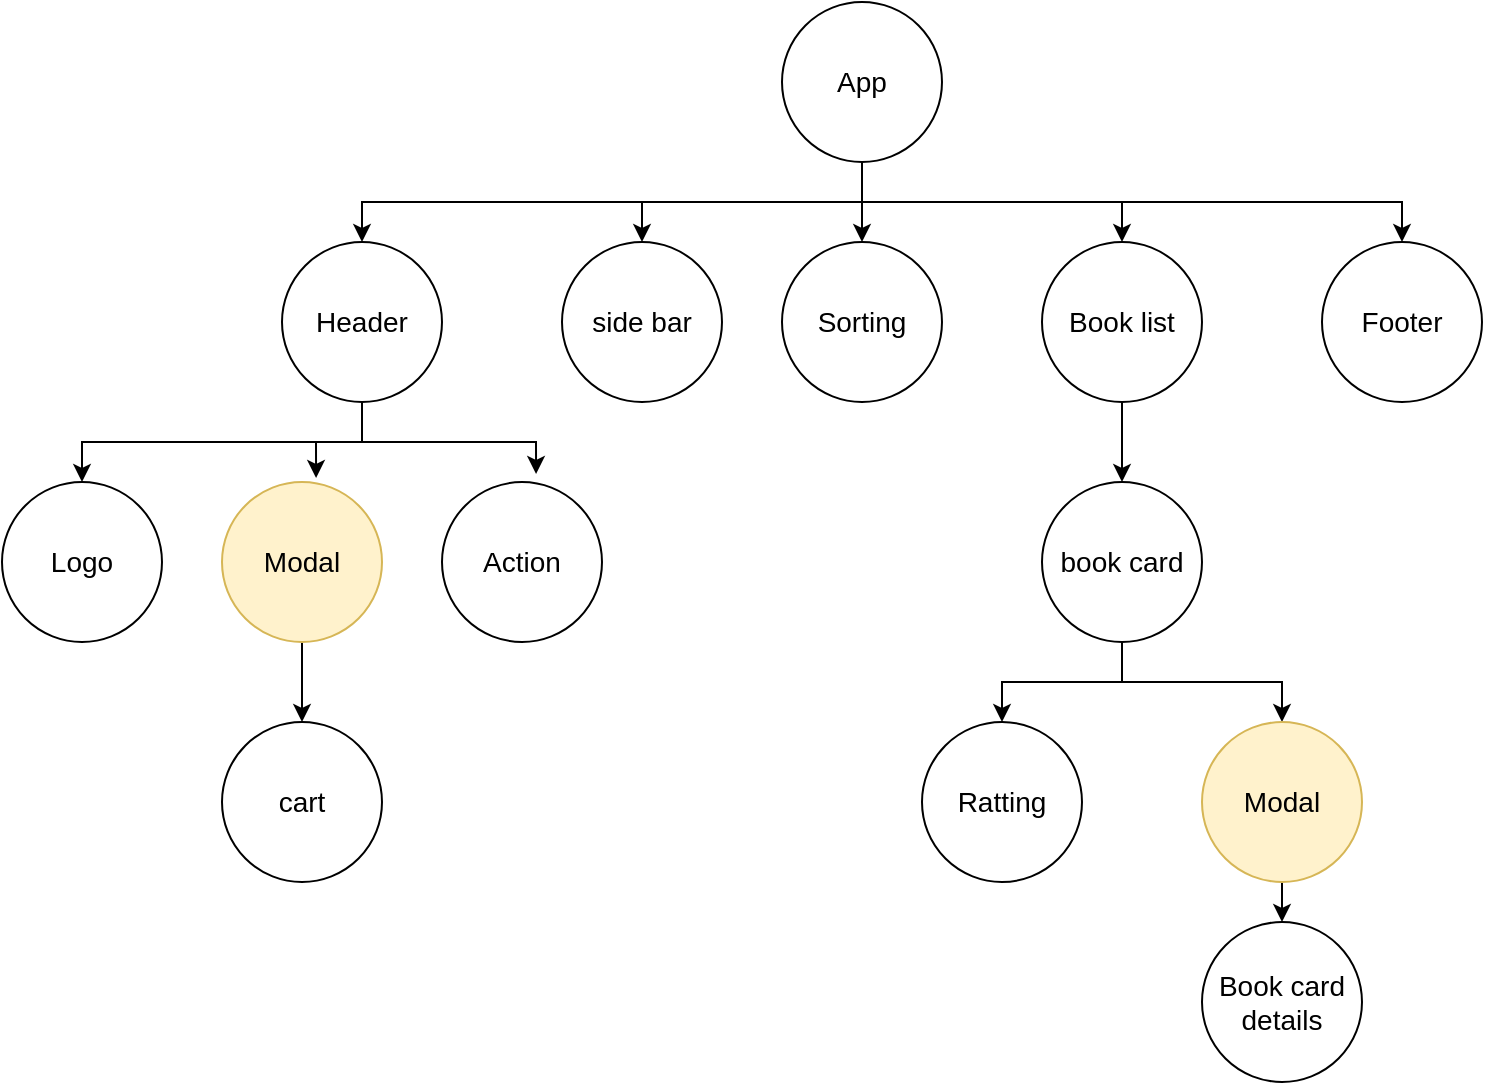 <mxfile version="24.2.5" type="device">
  <diagram name="Page-1" id="F1WiXJV1eqxnhZPj_Sso">
    <mxGraphModel dx="1434" dy="792" grid="1" gridSize="10" guides="1" tooltips="1" connect="1" arrows="1" fold="1" page="1" pageScale="1" pageWidth="1169" pageHeight="827" math="0" shadow="0">
      <root>
        <mxCell id="0" />
        <mxCell id="1" parent="0" />
        <mxCell id="EvgkgqWLvS6J5Zz-twzB-12" style="edgeStyle=orthogonalEdgeStyle;rounded=0;orthogonalLoop=1;jettySize=auto;html=1;exitX=0.5;exitY=1;exitDx=0;exitDy=0;entryX=0.5;entryY=0;entryDx=0;entryDy=0;" parent="1" source="EvgkgqWLvS6J5Zz-twzB-1" target="EvgkgqWLvS6J5Zz-twzB-2" edge="1">
          <mxGeometry relative="1" as="geometry" />
        </mxCell>
        <mxCell id="EvgkgqWLvS6J5Zz-twzB-15" style="edgeStyle=orthogonalEdgeStyle;rounded=0;orthogonalLoop=1;jettySize=auto;html=1;" parent="1" source="EvgkgqWLvS6J5Zz-twzB-1" target="EvgkgqWLvS6J5Zz-twzB-8" edge="1">
          <mxGeometry relative="1" as="geometry" />
        </mxCell>
        <mxCell id="EvgkgqWLvS6J5Zz-twzB-16" style="edgeStyle=orthogonalEdgeStyle;rounded=0;orthogonalLoop=1;jettySize=auto;html=1;exitX=0.5;exitY=1;exitDx=0;exitDy=0;entryX=0.5;entryY=0;entryDx=0;entryDy=0;" parent="1" source="EvgkgqWLvS6J5Zz-twzB-1" target="EvgkgqWLvS6J5Zz-twzB-5" edge="1">
          <mxGeometry relative="1" as="geometry" />
        </mxCell>
        <mxCell id="EvgkgqWLvS6J5Zz-twzB-22" style="edgeStyle=orthogonalEdgeStyle;rounded=0;orthogonalLoop=1;jettySize=auto;html=1;exitX=0.5;exitY=1;exitDx=0;exitDy=0;entryX=0.5;entryY=0;entryDx=0;entryDy=0;" parent="1" source="EvgkgqWLvS6J5Zz-twzB-1" target="EvgkgqWLvS6J5Zz-twzB-4" edge="1">
          <mxGeometry relative="1" as="geometry" />
        </mxCell>
        <mxCell id="EvgkgqWLvS6J5Zz-twzB-23" style="edgeStyle=orthogonalEdgeStyle;rounded=0;orthogonalLoop=1;jettySize=auto;html=1;" parent="1" source="EvgkgqWLvS6J5Zz-twzB-1" target="EvgkgqWLvS6J5Zz-twzB-3" edge="1">
          <mxGeometry relative="1" as="geometry">
            <Array as="points">
              <mxPoint x="670" y="140" />
              <mxPoint x="940" y="140" />
            </Array>
          </mxGeometry>
        </mxCell>
        <mxCell id="EvgkgqWLvS6J5Zz-twzB-1" value="&lt;font style=&quot;font-size: 14px;&quot;&gt;App&lt;/font&gt;" style="ellipse;whiteSpace=wrap;html=1;aspect=fixed;" parent="1" vertex="1">
          <mxGeometry x="630" y="40" width="80" height="80" as="geometry" />
        </mxCell>
        <mxCell id="EvgkgqWLvS6J5Zz-twzB-17" style="edgeStyle=orthogonalEdgeStyle;rounded=0;orthogonalLoop=1;jettySize=auto;html=1;exitX=0.5;exitY=1;exitDx=0;exitDy=0;" parent="1" source="EvgkgqWLvS6J5Zz-twzB-2" target="EvgkgqWLvS6J5Zz-twzB-6" edge="1">
          <mxGeometry relative="1" as="geometry" />
        </mxCell>
        <mxCell id="EvgkgqWLvS6J5Zz-twzB-2" value="&lt;font style=&quot;font-size: 14px;&quot;&gt;Header&lt;/font&gt;" style="ellipse;whiteSpace=wrap;html=1;aspect=fixed;" parent="1" vertex="1">
          <mxGeometry x="380" y="160" width="80" height="80" as="geometry" />
        </mxCell>
        <mxCell id="EvgkgqWLvS6J5Zz-twzB-3" value="&lt;font style=&quot;font-size: 14px;&quot;&gt;Footer&lt;/font&gt;" style="ellipse;whiteSpace=wrap;html=1;aspect=fixed;" parent="1" vertex="1">
          <mxGeometry x="900" y="160" width="80" height="80" as="geometry" />
        </mxCell>
        <mxCell id="EvgkgqWLvS6J5Zz-twzB-4" value="&lt;font style=&quot;font-size: 14px;&quot;&gt;side bar&lt;/font&gt;" style="ellipse;whiteSpace=wrap;html=1;aspect=fixed;" parent="1" vertex="1">
          <mxGeometry x="520" y="160" width="80" height="80" as="geometry" />
        </mxCell>
        <mxCell id="EvgkgqWLvS6J5Zz-twzB-19" style="edgeStyle=orthogonalEdgeStyle;rounded=0;orthogonalLoop=1;jettySize=auto;html=1;exitX=0.5;exitY=1;exitDx=0;exitDy=0;entryX=0.5;entryY=0;entryDx=0;entryDy=0;" parent="1" source="EvgkgqWLvS6J5Zz-twzB-5" target="EvgkgqWLvS6J5Zz-twzB-9" edge="1">
          <mxGeometry relative="1" as="geometry" />
        </mxCell>
        <mxCell id="EvgkgqWLvS6J5Zz-twzB-5" value="&lt;font style=&quot;font-size: 14px;&quot;&gt;Book list&lt;/font&gt;" style="ellipse;whiteSpace=wrap;html=1;aspect=fixed;" parent="1" vertex="1">
          <mxGeometry x="760" y="160" width="80" height="80" as="geometry" />
        </mxCell>
        <mxCell id="EvgkgqWLvS6J5Zz-twzB-6" value="&lt;font style=&quot;font-size: 14px;&quot;&gt;Logo&lt;/font&gt;" style="ellipse;whiteSpace=wrap;html=1;aspect=fixed;" parent="1" vertex="1">
          <mxGeometry x="240" y="280" width="80" height="80" as="geometry" />
        </mxCell>
        <mxCell id="EvgkgqWLvS6J5Zz-twzB-7" value="&lt;font style=&quot;font-size: 14px;&quot;&gt;Action&lt;/font&gt;" style="ellipse;whiteSpace=wrap;html=1;aspect=fixed;" parent="1" vertex="1">
          <mxGeometry x="460" y="280" width="80" height="80" as="geometry" />
        </mxCell>
        <mxCell id="EvgkgqWLvS6J5Zz-twzB-8" value="&lt;font style=&quot;font-size: 14px;&quot;&gt;Sorting&lt;/font&gt;" style="ellipse;whiteSpace=wrap;html=1;aspect=fixed;" parent="1" vertex="1">
          <mxGeometry x="630" y="160" width="80" height="80" as="geometry" />
        </mxCell>
        <mxCell id="EvgkgqWLvS6J5Zz-twzB-20" style="edgeStyle=orthogonalEdgeStyle;rounded=0;orthogonalLoop=1;jettySize=auto;html=1;entryX=0.5;entryY=0;entryDx=0;entryDy=0;" parent="1" source="EvgkgqWLvS6J5Zz-twzB-9" target="EvgkgqWLvS6J5Zz-twzB-10" edge="1">
          <mxGeometry relative="1" as="geometry" />
        </mxCell>
        <mxCell id="EvgkgqWLvS6J5Zz-twzB-21" style="edgeStyle=orthogonalEdgeStyle;rounded=0;orthogonalLoop=1;jettySize=auto;html=1;exitX=0.5;exitY=1;exitDx=0;exitDy=0;entryX=0.5;entryY=0;entryDx=0;entryDy=0;" parent="1" source="EvgkgqWLvS6J5Zz-twzB-9" target="EvgkgqWLvS6J5Zz-twzB-11" edge="1">
          <mxGeometry relative="1" as="geometry" />
        </mxCell>
        <mxCell id="EvgkgqWLvS6J5Zz-twzB-9" value="&lt;font style=&quot;font-size: 14px;&quot;&gt;book card&lt;/font&gt;" style="ellipse;whiteSpace=wrap;html=1;aspect=fixed;" parent="1" vertex="1">
          <mxGeometry x="760" y="280" width="80" height="80" as="geometry" />
        </mxCell>
        <mxCell id="EvgkgqWLvS6J5Zz-twzB-10" value="&lt;font style=&quot;font-size: 14px;&quot;&gt;Ratting&lt;/font&gt;" style="ellipse;whiteSpace=wrap;html=1;aspect=fixed;" parent="1" vertex="1">
          <mxGeometry x="700" y="400" width="80" height="80" as="geometry" />
        </mxCell>
        <mxCell id="8VdfMdQEPRQ0YVUC_6qU-2" style="edgeStyle=orthogonalEdgeStyle;rounded=0;orthogonalLoop=1;jettySize=auto;html=1;exitX=0.5;exitY=1;exitDx=0;exitDy=0;entryX=0.5;entryY=0;entryDx=0;entryDy=0;" edge="1" parent="1" source="EvgkgqWLvS6J5Zz-twzB-11" target="8VdfMdQEPRQ0YVUC_6qU-1">
          <mxGeometry relative="1" as="geometry" />
        </mxCell>
        <mxCell id="EvgkgqWLvS6J5Zz-twzB-11" value="&lt;span style=&quot;font-size: 14px;&quot;&gt;Modal&lt;/span&gt;" style="ellipse;whiteSpace=wrap;html=1;aspect=fixed;fillColor=#fff2cc;strokeColor=#d6b656;" parent="1" vertex="1">
          <mxGeometry x="840" y="400" width="80" height="80" as="geometry" />
        </mxCell>
        <mxCell id="EvgkgqWLvS6J5Zz-twzB-18" style="edgeStyle=orthogonalEdgeStyle;rounded=0;orthogonalLoop=1;jettySize=auto;html=1;entryX=0.588;entryY=-0.05;entryDx=0;entryDy=0;entryPerimeter=0;" parent="1" source="EvgkgqWLvS6J5Zz-twzB-2" target="EvgkgqWLvS6J5Zz-twzB-7" edge="1">
          <mxGeometry relative="1" as="geometry" />
        </mxCell>
        <mxCell id="8VdfMdQEPRQ0YVUC_6qU-1" value="&lt;span style=&quot;font-size: 14px;&quot;&gt;Book card details&lt;/span&gt;" style="ellipse;whiteSpace=wrap;html=1;aspect=fixed;" vertex="1" parent="1">
          <mxGeometry x="840" y="500" width="80" height="80" as="geometry" />
        </mxCell>
        <mxCell id="8VdfMdQEPRQ0YVUC_6qU-5" style="edgeStyle=orthogonalEdgeStyle;rounded=0;orthogonalLoop=1;jettySize=auto;html=1;exitX=0.5;exitY=1;exitDx=0;exitDy=0;entryX=0.5;entryY=0;entryDx=0;entryDy=0;" edge="1" parent="1" source="8VdfMdQEPRQ0YVUC_6qU-3" target="8VdfMdQEPRQ0YVUC_6qU-4">
          <mxGeometry relative="1" as="geometry" />
        </mxCell>
        <mxCell id="8VdfMdQEPRQ0YVUC_6qU-3" value="&lt;span style=&quot;font-size: 14px;&quot;&gt;Modal&lt;/span&gt;" style="ellipse;whiteSpace=wrap;html=1;aspect=fixed;fillColor=#fff2cc;strokeColor=#d6b656;" vertex="1" parent="1">
          <mxGeometry x="350" y="280" width="80" height="80" as="geometry" />
        </mxCell>
        <mxCell id="8VdfMdQEPRQ0YVUC_6qU-4" value="&lt;font style=&quot;font-size: 14px;&quot;&gt;cart&lt;/font&gt;" style="ellipse;whiteSpace=wrap;html=1;aspect=fixed;" vertex="1" parent="1">
          <mxGeometry x="350" y="400" width="80" height="80" as="geometry" />
        </mxCell>
        <mxCell id="8VdfMdQEPRQ0YVUC_6qU-6" style="edgeStyle=orthogonalEdgeStyle;rounded=0;orthogonalLoop=1;jettySize=auto;html=1;exitX=0.5;exitY=1;exitDx=0;exitDy=0;entryX=0.588;entryY=-0.025;entryDx=0;entryDy=0;entryPerimeter=0;" edge="1" parent="1" source="EvgkgqWLvS6J5Zz-twzB-2" target="8VdfMdQEPRQ0YVUC_6qU-3">
          <mxGeometry relative="1" as="geometry" />
        </mxCell>
      </root>
    </mxGraphModel>
  </diagram>
</mxfile>
